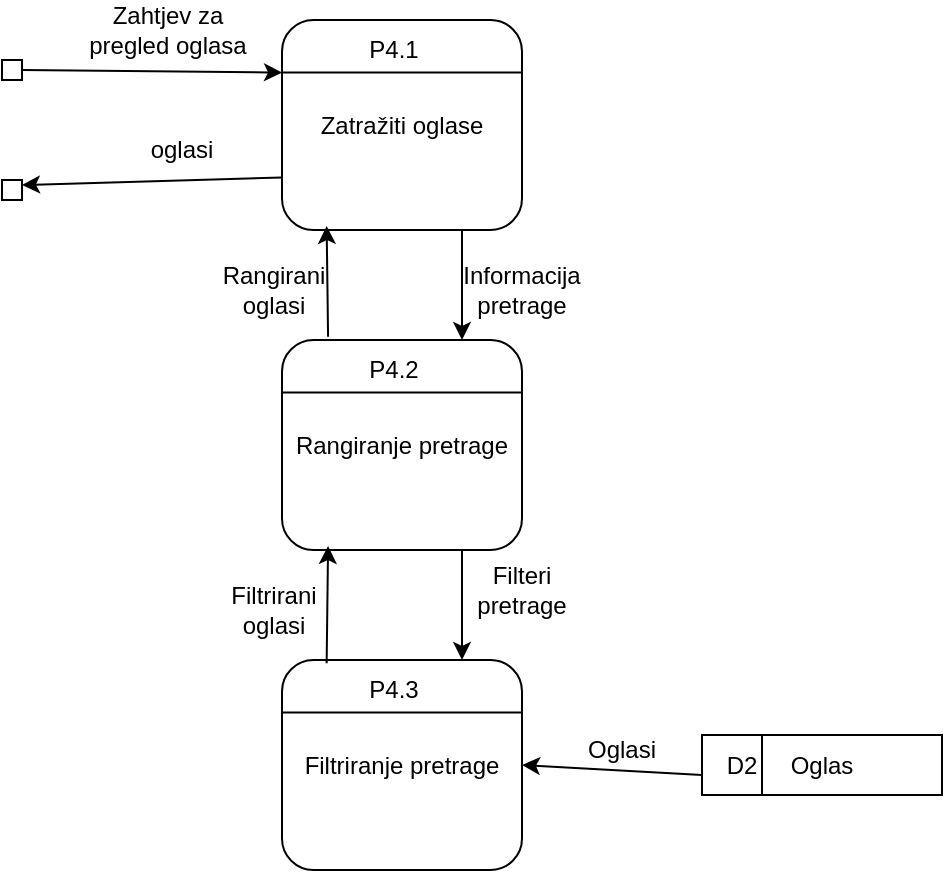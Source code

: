 <mxfile version="26.1.1">
  <diagram name="Page-1" id="S3JEhDmgDfEfVkKlD6f0">
    <mxGraphModel dx="1221" dy="783" grid="1" gridSize="10" guides="1" tooltips="1" connect="1" arrows="1" fold="1" page="1" pageScale="1" pageWidth="827" pageHeight="1169" math="0" shadow="0">
      <root>
        <mxCell id="0" />
        <mxCell id="1" parent="0" />
        <mxCell id="GRK80DV1OH4X8ZZ0KBeD-1" value="" style="rounded=0;whiteSpace=wrap;html=1;" vertex="1" parent="1">
          <mxGeometry x="260" y="170" width="10" height="10" as="geometry" />
        </mxCell>
        <mxCell id="GRK80DV1OH4X8ZZ0KBeD-2" value="" style="rounded=0;whiteSpace=wrap;html=1;" vertex="1" parent="1">
          <mxGeometry x="260" y="230" width="10" height="10" as="geometry" />
        </mxCell>
        <mxCell id="GRK80DV1OH4X8ZZ0KBeD-3" value="Zatražiti oglase" style="rounded=1;whiteSpace=wrap;html=1;" vertex="1" parent="1">
          <mxGeometry x="400" y="150" width="120" height="105" as="geometry" />
        </mxCell>
        <mxCell id="GRK80DV1OH4X8ZZ0KBeD-4" value="" style="endArrow=classic;html=1;rounded=0;exitX=1;exitY=0.5;exitDx=0;exitDy=0;entryX=0;entryY=0.25;entryDx=0;entryDy=0;" edge="1" parent="1" source="GRK80DV1OH4X8ZZ0KBeD-1" target="GRK80DV1OH4X8ZZ0KBeD-3">
          <mxGeometry width="50" height="50" relative="1" as="geometry">
            <mxPoint x="390" y="430" as="sourcePoint" />
            <mxPoint x="440" y="380" as="targetPoint" />
          </mxGeometry>
        </mxCell>
        <mxCell id="GRK80DV1OH4X8ZZ0KBeD-5" value="" style="endArrow=classic;html=1;rounded=0;exitX=0;exitY=0.75;exitDx=0;exitDy=0;entryX=1;entryY=0.25;entryDx=0;entryDy=0;" edge="1" parent="1" source="GRK80DV1OH4X8ZZ0KBeD-3" target="GRK80DV1OH4X8ZZ0KBeD-2">
          <mxGeometry width="50" height="50" relative="1" as="geometry">
            <mxPoint x="390" y="430" as="sourcePoint" />
            <mxPoint x="440" y="380" as="targetPoint" />
          </mxGeometry>
        </mxCell>
        <mxCell id="GRK80DV1OH4X8ZZ0KBeD-6" value="" style="endArrow=none;html=1;rounded=0;exitX=0;exitY=0.25;exitDx=0;exitDy=0;entryX=1;entryY=0.25;entryDx=0;entryDy=0;" edge="1" parent="1" source="GRK80DV1OH4X8ZZ0KBeD-3" target="GRK80DV1OH4X8ZZ0KBeD-3">
          <mxGeometry width="50" height="50" relative="1" as="geometry">
            <mxPoint x="436" y="430" as="sourcePoint" />
            <mxPoint x="486" y="380" as="targetPoint" />
          </mxGeometry>
        </mxCell>
        <mxCell id="GRK80DV1OH4X8ZZ0KBeD-7" value="P4.1" style="text;html=1;align=center;verticalAlign=middle;whiteSpace=wrap;rounded=0;" vertex="1" parent="1">
          <mxGeometry x="426" y="150" width="60" height="30" as="geometry" />
        </mxCell>
        <mxCell id="GRK80DV1OH4X8ZZ0KBeD-8" value="Zahtjev za pregled oglasa" style="text;html=1;align=center;verticalAlign=middle;whiteSpace=wrap;rounded=0;" vertex="1" parent="1">
          <mxGeometry x="293" y="140" width="100" height="30" as="geometry" />
        </mxCell>
        <mxCell id="GRK80DV1OH4X8ZZ0KBeD-9" value="oglasi" style="text;html=1;align=center;verticalAlign=middle;whiteSpace=wrap;rounded=0;" vertex="1" parent="1">
          <mxGeometry x="307" y="200" width="86" height="30" as="geometry" />
        </mxCell>
        <mxCell id="GRK80DV1OH4X8ZZ0KBeD-15" value="Oglas" style="rounded=0;whiteSpace=wrap;html=1;" vertex="1" parent="1">
          <mxGeometry x="610" y="507.5" width="120" height="30" as="geometry" />
        </mxCell>
        <mxCell id="GRK80DV1OH4X8ZZ0KBeD-16" value="" style="endArrow=none;html=1;rounded=0;entryX=0.25;entryY=0;entryDx=0;entryDy=0;exitX=0.25;exitY=1;exitDx=0;exitDy=0;" edge="1" parent="1" source="GRK80DV1OH4X8ZZ0KBeD-15" target="GRK80DV1OH4X8ZZ0KBeD-15">
          <mxGeometry width="50" height="50" relative="1" as="geometry">
            <mxPoint x="750" y="457.5" as="sourcePoint" />
            <mxPoint x="720" y="317.5" as="targetPoint" />
          </mxGeometry>
        </mxCell>
        <mxCell id="GRK80DV1OH4X8ZZ0KBeD-17" value="D2" style="text;html=1;align=center;verticalAlign=middle;whiteSpace=wrap;rounded=0;" vertex="1" parent="1">
          <mxGeometry x="600" y="507.5" width="60" height="30" as="geometry" />
        </mxCell>
        <mxCell id="GRK80DV1OH4X8ZZ0KBeD-19" value="Rangiranje pretrage" style="rounded=1;whiteSpace=wrap;html=1;" vertex="1" parent="1">
          <mxGeometry x="400" y="310" width="120" height="105" as="geometry" />
        </mxCell>
        <mxCell id="GRK80DV1OH4X8ZZ0KBeD-20" value="" style="endArrow=none;html=1;rounded=0;exitX=0;exitY=0.25;exitDx=0;exitDy=0;entryX=1;entryY=0.25;entryDx=0;entryDy=0;" edge="1" parent="1" source="GRK80DV1OH4X8ZZ0KBeD-19" target="GRK80DV1OH4X8ZZ0KBeD-19">
          <mxGeometry width="50" height="50" relative="1" as="geometry">
            <mxPoint x="436" y="590" as="sourcePoint" />
            <mxPoint x="486" y="540" as="targetPoint" />
          </mxGeometry>
        </mxCell>
        <mxCell id="GRK80DV1OH4X8ZZ0KBeD-21" value="P4.2" style="text;html=1;align=center;verticalAlign=middle;whiteSpace=wrap;rounded=0;" vertex="1" parent="1">
          <mxGeometry x="426" y="310" width="60" height="30" as="geometry" />
        </mxCell>
        <mxCell id="GRK80DV1OH4X8ZZ0KBeD-22" value="Filtriranje pretrage" style="rounded=1;whiteSpace=wrap;html=1;" vertex="1" parent="1">
          <mxGeometry x="400" y="470" width="120" height="105" as="geometry" />
        </mxCell>
        <mxCell id="GRK80DV1OH4X8ZZ0KBeD-23" value="" style="endArrow=none;html=1;rounded=0;exitX=0;exitY=0.25;exitDx=0;exitDy=0;entryX=1;entryY=0.25;entryDx=0;entryDy=0;" edge="1" parent="1" source="GRK80DV1OH4X8ZZ0KBeD-22" target="GRK80DV1OH4X8ZZ0KBeD-22">
          <mxGeometry width="50" height="50" relative="1" as="geometry">
            <mxPoint x="436" y="750" as="sourcePoint" />
            <mxPoint x="486" y="700" as="targetPoint" />
          </mxGeometry>
        </mxCell>
        <mxCell id="GRK80DV1OH4X8ZZ0KBeD-24" value="P4.3" style="text;html=1;align=center;verticalAlign=middle;whiteSpace=wrap;rounded=0;" vertex="1" parent="1">
          <mxGeometry x="426" y="470" width="60" height="30" as="geometry" />
        </mxCell>
        <mxCell id="GRK80DV1OH4X8ZZ0KBeD-25" value="" style="endArrow=classic;html=1;rounded=0;exitX=0.167;exitY=0.667;exitDx=0;exitDy=0;exitPerimeter=0;entryX=1;entryY=0.5;entryDx=0;entryDy=0;" edge="1" parent="1" source="GRK80DV1OH4X8ZZ0KBeD-17" target="GRK80DV1OH4X8ZZ0KBeD-22">
          <mxGeometry width="50" height="50" relative="1" as="geometry">
            <mxPoint x="390" y="430" as="sourcePoint" />
            <mxPoint x="440" y="380" as="targetPoint" />
          </mxGeometry>
        </mxCell>
        <mxCell id="GRK80DV1OH4X8ZZ0KBeD-26" value="Oglasi" style="text;html=1;align=center;verticalAlign=middle;whiteSpace=wrap;rounded=0;" vertex="1" parent="1">
          <mxGeometry x="540" y="500" width="60" height="30" as="geometry" />
        </mxCell>
        <mxCell id="GRK80DV1OH4X8ZZ0KBeD-27" value="" style="endArrow=classic;html=1;rounded=0;exitX=0.75;exitY=1;exitDx=0;exitDy=0;entryX=0.75;entryY=0;entryDx=0;entryDy=0;" edge="1" parent="1" source="GRK80DV1OH4X8ZZ0KBeD-3" target="GRK80DV1OH4X8ZZ0KBeD-19">
          <mxGeometry width="50" height="50" relative="1" as="geometry">
            <mxPoint x="390" y="430" as="sourcePoint" />
            <mxPoint x="440" y="380" as="targetPoint" />
          </mxGeometry>
        </mxCell>
        <mxCell id="GRK80DV1OH4X8ZZ0KBeD-28" value="" style="endArrow=classic;html=1;rounded=0;exitX=0.192;exitY=-0.016;exitDx=0;exitDy=0;exitPerimeter=0;entryX=0.186;entryY=0.981;entryDx=0;entryDy=0;entryPerimeter=0;" edge="1" parent="1" source="GRK80DV1OH4X8ZZ0KBeD-19" target="GRK80DV1OH4X8ZZ0KBeD-3">
          <mxGeometry width="50" height="50" relative="1" as="geometry">
            <mxPoint x="420" y="310" as="sourcePoint" />
            <mxPoint x="423" y="260" as="targetPoint" />
          </mxGeometry>
        </mxCell>
        <mxCell id="GRK80DV1OH4X8ZZ0KBeD-29" value="" style="endArrow=classic;html=1;rounded=0;exitX=0.75;exitY=1;exitDx=0;exitDy=0;entryX=0.75;entryY=0;entryDx=0;entryDy=0;" edge="1" parent="1" source="GRK80DV1OH4X8ZZ0KBeD-19" target="GRK80DV1OH4X8ZZ0KBeD-22">
          <mxGeometry width="50" height="50" relative="1" as="geometry">
            <mxPoint x="390" y="430" as="sourcePoint" />
            <mxPoint x="440" y="380" as="targetPoint" />
          </mxGeometry>
        </mxCell>
        <mxCell id="GRK80DV1OH4X8ZZ0KBeD-30" value="" style="endArrow=classic;html=1;rounded=0;exitX=0.186;exitY=0.016;exitDx=0;exitDy=0;entryX=0.192;entryY=0.981;entryDx=0;entryDy=0;entryPerimeter=0;exitPerimeter=0;" edge="1" parent="1" source="GRK80DV1OH4X8ZZ0KBeD-22" target="GRK80DV1OH4X8ZZ0KBeD-19">
          <mxGeometry width="50" height="50" relative="1" as="geometry">
            <mxPoint x="390" y="430" as="sourcePoint" />
            <mxPoint x="440" y="380" as="targetPoint" />
          </mxGeometry>
        </mxCell>
        <mxCell id="GRK80DV1OH4X8ZZ0KBeD-31" value="Informacija pretrage" style="text;html=1;align=center;verticalAlign=middle;whiteSpace=wrap;rounded=0;" vertex="1" parent="1">
          <mxGeometry x="490" y="270" width="60" height="30" as="geometry" />
        </mxCell>
        <mxCell id="GRK80DV1OH4X8ZZ0KBeD-32" value="Filteri pretrage" style="text;html=1;align=center;verticalAlign=middle;whiteSpace=wrap;rounded=0;" vertex="1" parent="1">
          <mxGeometry x="490" y="420" width="60" height="30" as="geometry" />
        </mxCell>
        <mxCell id="GRK80DV1OH4X8ZZ0KBeD-33" value="Filtrirani oglasi" style="text;html=1;align=center;verticalAlign=middle;whiteSpace=wrap;rounded=0;" vertex="1" parent="1">
          <mxGeometry x="366" y="430" width="60" height="30" as="geometry" />
        </mxCell>
        <mxCell id="GRK80DV1OH4X8ZZ0KBeD-34" value="Rangirani oglasi" style="text;html=1;align=center;verticalAlign=middle;whiteSpace=wrap;rounded=0;" vertex="1" parent="1">
          <mxGeometry x="366" y="270" width="60" height="30" as="geometry" />
        </mxCell>
      </root>
    </mxGraphModel>
  </diagram>
</mxfile>
